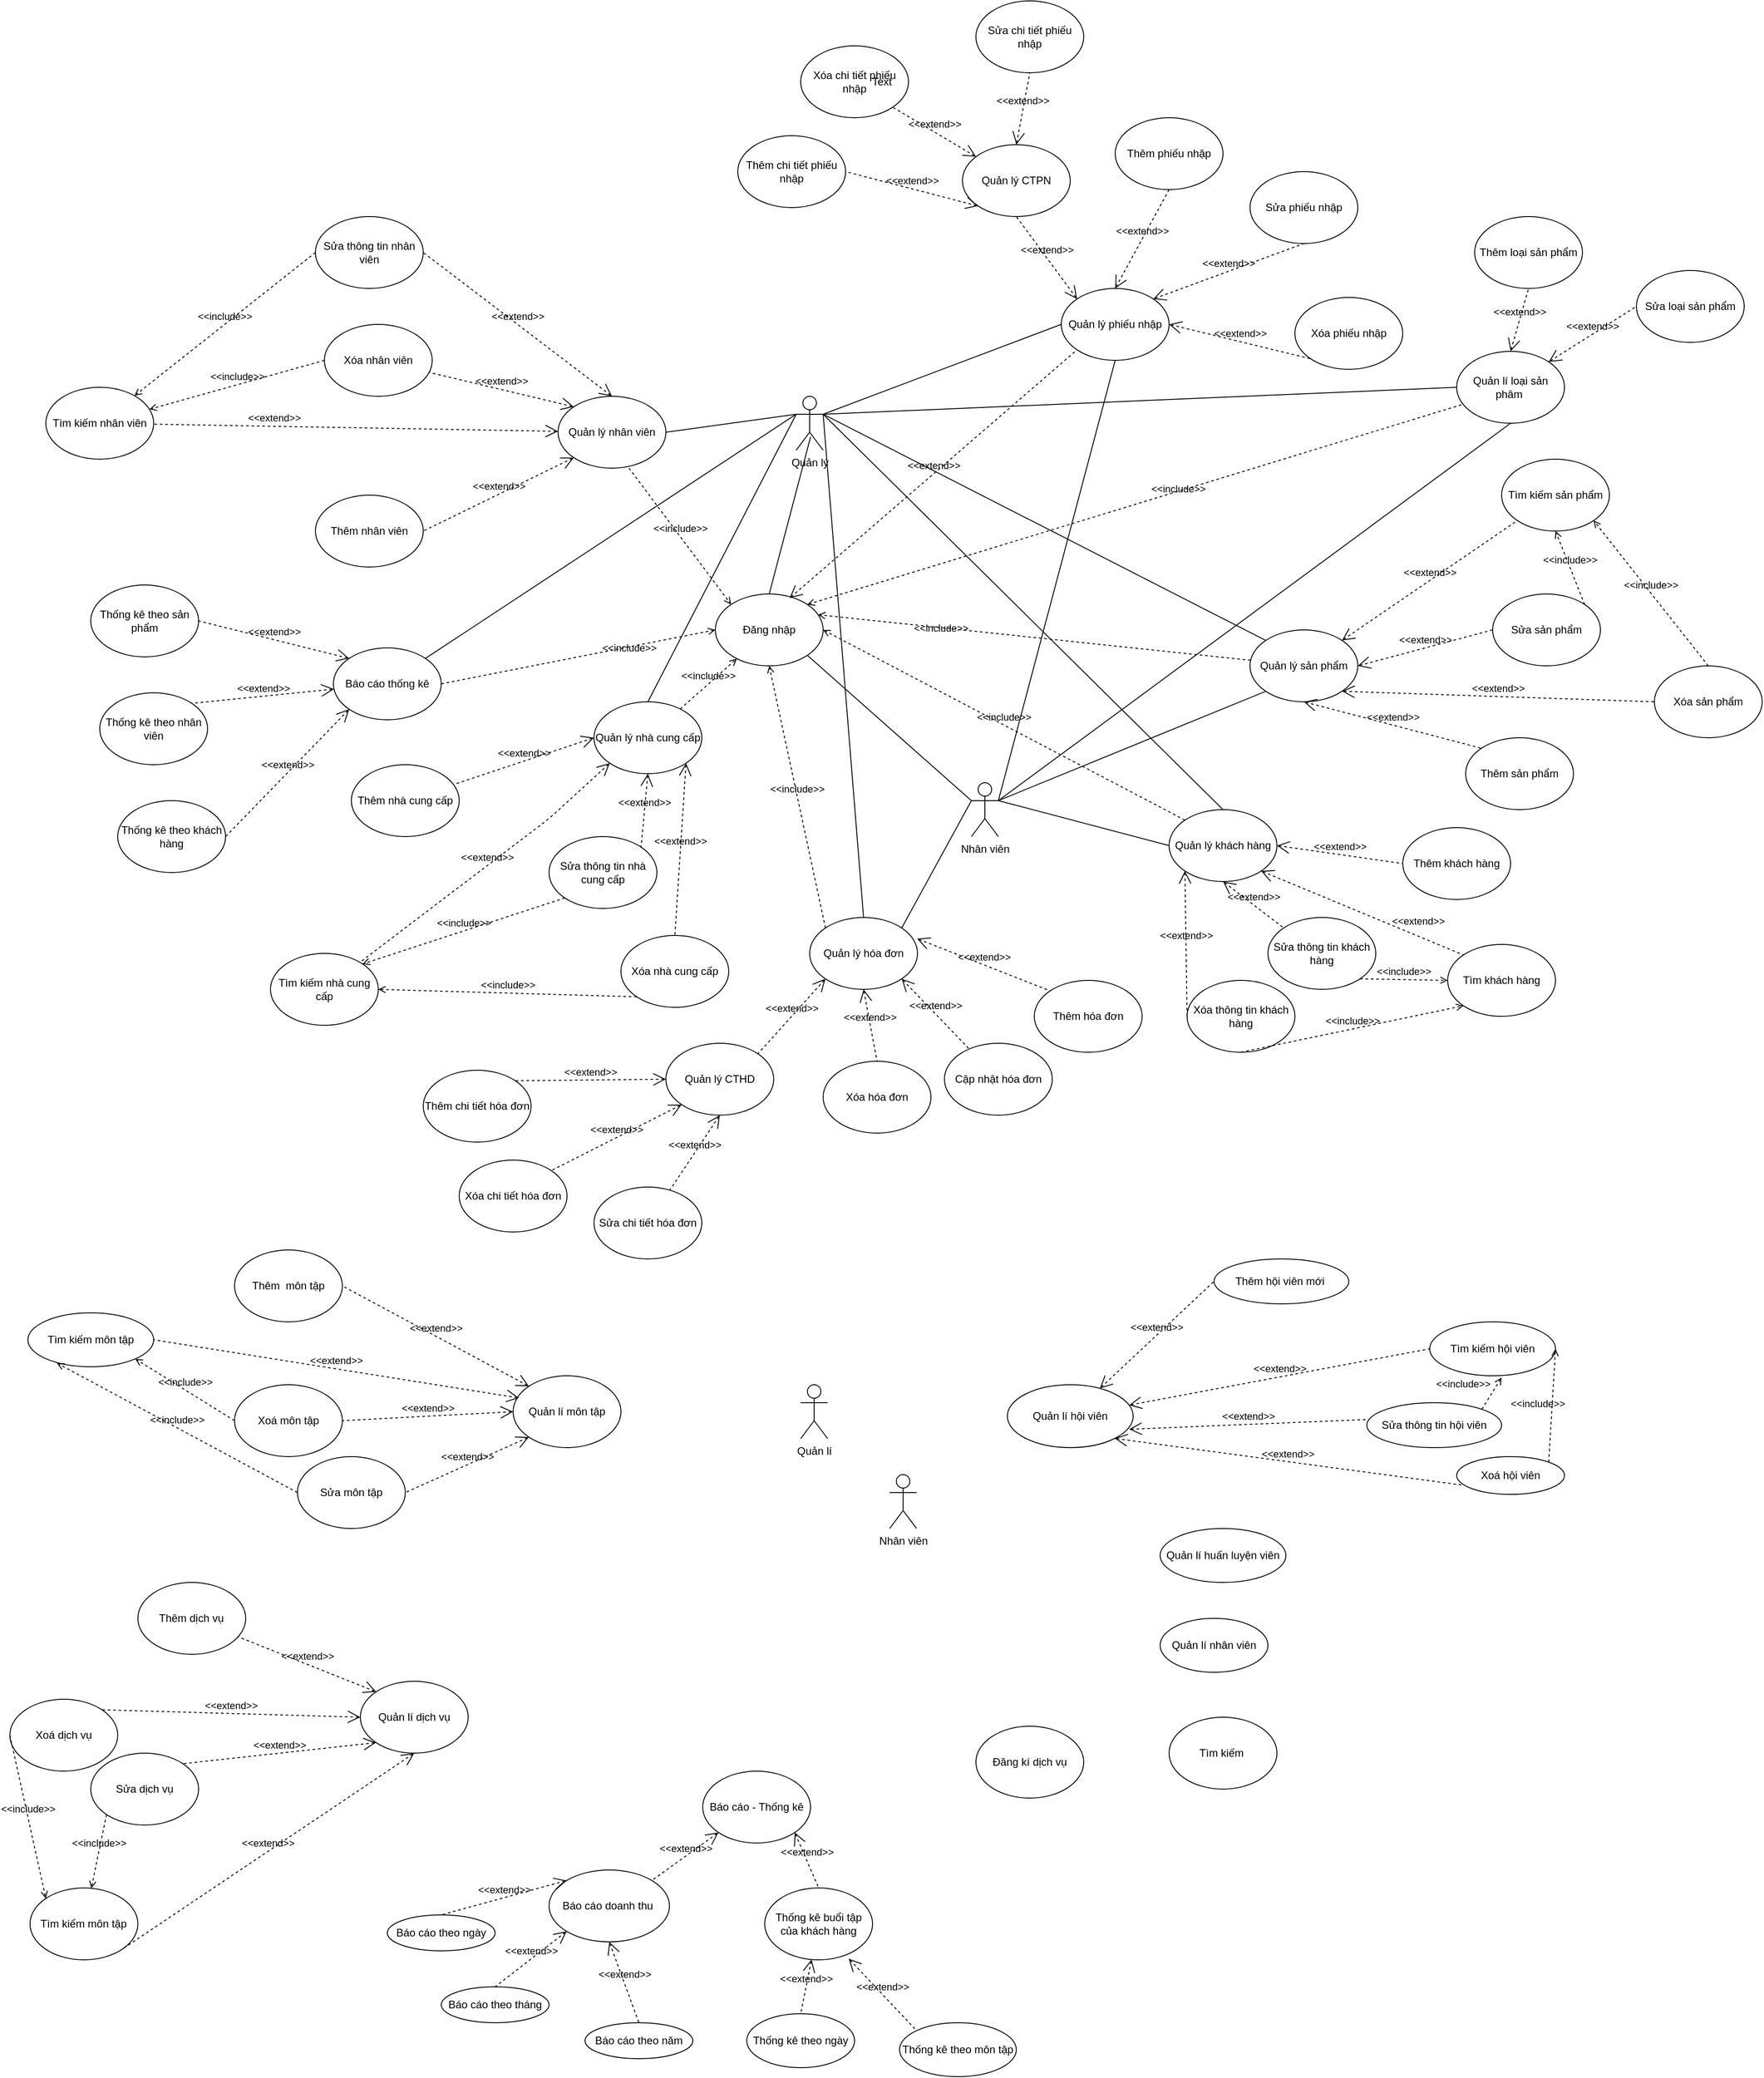 <mxfile version="13.4.0" type="google"><diagram id="giuBbTBuUMcYfEzxPjKz" name="Page-1"><mxGraphModel dx="1115" dy="443" grid="1" gridSize="10" guides="1" tooltips="1" connect="1" arrows="1" fold="1" page="1" pageScale="1" pageWidth="850" pageHeight="1100" math="0" shadow="0"><root><mxCell id="0"/><mxCell id="1" parent="0"/><mxCell id="Hrx-vLPksTva0EMkWAQT-117" value="" style="endArrow=none;html=1;entryX=0.5;entryY=1;entryDx=0;entryDy=0;exitX=1;exitY=0.333;exitDx=0;exitDy=0;exitPerimeter=0;" parent="1" source="Hrx-vLPksTva0EMkWAQT-2" target="Hrx-vLPksTva0EMkWAQT-7" edge="1"><mxGeometry width="50" height="50" relative="1" as="geometry"><mxPoint x="1270" y="850" as="sourcePoint"/><mxPoint x="1820" y="450" as="targetPoint"/></mxGeometry></mxCell><mxCell id="Hrx-vLPksTva0EMkWAQT-1" value="Quản lý" style="shape=umlActor;verticalLabelPosition=bottom;labelBackgroundColor=#ffffff;verticalAlign=top;html=1;" parent="1" vertex="1"><mxGeometry x="1075" y="450" width="30" height="60" as="geometry"/></mxCell><mxCell id="Hrx-vLPksTva0EMkWAQT-2" value="Nhân viên" style="shape=umlActor;verticalLabelPosition=bottom;labelBackgroundColor=#ffffff;verticalAlign=top;html=1;" parent="1" vertex="1"><mxGeometry x="1270" y="880" width="30" height="60" as="geometry"/></mxCell><mxCell id="Hrx-vLPksTva0EMkWAQT-3" value="Quản lý sản phẩm" style="ellipse;whiteSpace=wrap;html=1;" parent="1" vertex="1"><mxGeometry x="1580" y="710" width="120" height="80" as="geometry"/></mxCell><mxCell id="Hrx-vLPksTva0EMkWAQT-4" value="Quản lý khách hàng" style="ellipse;whiteSpace=wrap;html=1;" parent="1" vertex="1"><mxGeometry x="1490" y="910" width="120" height="80" as="geometry"/></mxCell><mxCell id="Hrx-vLPksTva0EMkWAQT-5" value="Quản lý nhà cung cấp" style="ellipse;whiteSpace=wrap;html=1;" parent="1" vertex="1"><mxGeometry x="850" y="790" width="120" height="80" as="geometry"/></mxCell><mxCell id="Hrx-vLPksTva0EMkWAQT-6" value="Báo cáo thống kê" style="ellipse;whiteSpace=wrap;html=1;" parent="1" vertex="1"><mxGeometry x="560" y="730" width="120" height="80" as="geometry"/></mxCell><mxCell id="Hrx-vLPksTva0EMkWAQT-7" value="Quản lí loại sản phâm&amp;nbsp;" style="ellipse;whiteSpace=wrap;html=1;" parent="1" vertex="1"><mxGeometry x="1810" y="400" width="120" height="80" as="geometry"/></mxCell><mxCell id="Hrx-vLPksTva0EMkWAQT-8" value="Sửa sản phẩm" style="ellipse;whiteSpace=wrap;html=1;" parent="1" vertex="1"><mxGeometry x="1850" y="670" width="120" height="80" as="geometry"/></mxCell><mxCell id="Hrx-vLPksTva0EMkWAQT-9" value="Xóa sản phẩm" style="ellipse;whiteSpace=wrap;html=1;" parent="1" vertex="1"><mxGeometry x="2030" y="750" width="120" height="80" as="geometry"/></mxCell><mxCell id="Hrx-vLPksTva0EMkWAQT-10" value="Thêm khách hàng" style="ellipse;whiteSpace=wrap;html=1;" parent="1" vertex="1"><mxGeometry x="1750" y="930" width="120" height="80" as="geometry"/></mxCell><mxCell id="Hrx-vLPksTva0EMkWAQT-11" value="Sửa thông tin khách hàng" style="ellipse;whiteSpace=wrap;html=1;" parent="1" vertex="1"><mxGeometry x="1600" y="1030" width="120" height="80" as="geometry"/></mxCell><mxCell id="Hrx-vLPksTva0EMkWAQT-12" value="Xóa thông tin khách hàng" style="ellipse;whiteSpace=wrap;html=1;" parent="1" vertex="1"><mxGeometry x="1510" y="1100" width="120" height="80" as="geometry"/></mxCell><mxCell id="Hrx-vLPksTva0EMkWAQT-13" value="Tìm khách hàng" style="ellipse;whiteSpace=wrap;html=1;" parent="1" vertex="1"><mxGeometry x="1800" y="1060" width="120" height="80" as="geometry"/></mxCell><mxCell id="Hrx-vLPksTva0EMkWAQT-14" value="Thêm nhà cung cấp" style="ellipse;whiteSpace=wrap;html=1;" parent="1" vertex="1"><mxGeometry x="580" y="860" width="120" height="80" as="geometry"/></mxCell><mxCell id="Hrx-vLPksTva0EMkWAQT-15" value="Sửa thông tin nhà cung cấp" style="ellipse;whiteSpace=wrap;html=1;" parent="1" vertex="1"><mxGeometry x="800" y="940" width="120" height="80" as="geometry"/></mxCell><mxCell id="Hrx-vLPksTva0EMkWAQT-16" value="Xóa nhà cung cấp" style="ellipse;whiteSpace=wrap;html=1;" parent="1" vertex="1"><mxGeometry x="880" y="1050" width="120" height="80" as="geometry"/></mxCell><mxCell id="Hrx-vLPksTva0EMkWAQT-17" value="Quản lý hóa đơn" style="ellipse;whiteSpace=wrap;html=1;" parent="1" vertex="1"><mxGeometry x="1090" y="1030" width="120" height="80" as="geometry"/></mxCell><mxCell id="Hrx-vLPksTva0EMkWAQT-18" value="Thêm hóa đơn" style="ellipse;whiteSpace=wrap;html=1;" parent="1" vertex="1"><mxGeometry x="1340" y="1100" width="120" height="80" as="geometry"/></mxCell><mxCell id="Hrx-vLPksTva0EMkWAQT-19" value="Cập nhật hóa đơn" style="ellipse;whiteSpace=wrap;html=1;" parent="1" vertex="1"><mxGeometry x="1240" y="1170" width="120" height="80" as="geometry"/></mxCell><mxCell id="Hrx-vLPksTva0EMkWAQT-20" value="Tìm kiếm nhà cung cấp" style="ellipse;whiteSpace=wrap;html=1;" parent="1" vertex="1"><mxGeometry x="490" y="1070" width="120" height="80" as="geometry"/></mxCell><mxCell id="Hrx-vLPksTva0EMkWAQT-21" value="Quản lý nhân viên" style="ellipse;whiteSpace=wrap;html=1;" parent="1" vertex="1"><mxGeometry x="810" y="450" width="120" height="80" as="geometry"/></mxCell><mxCell id="Hrx-vLPksTva0EMkWAQT-22" value="Thêm nhân viên" style="ellipse;whiteSpace=wrap;html=1;" parent="1" vertex="1"><mxGeometry x="540" y="560" width="120" height="80" as="geometry"/></mxCell><mxCell id="Hrx-vLPksTva0EMkWAQT-23" value="Sửa thông tin nhân viên" style="ellipse;whiteSpace=wrap;html=1;" parent="1" vertex="1"><mxGeometry x="540" y="250" width="120" height="80" as="geometry"/></mxCell><mxCell id="Hrx-vLPksTva0EMkWAQT-24" value="Xóa nhân viên" style="ellipse;whiteSpace=wrap;html=1;" parent="1" vertex="1"><mxGeometry x="550" y="370" width="120" height="80" as="geometry"/></mxCell><mxCell id="Hrx-vLPksTva0EMkWAQT-25" value="Tìm kiếm nhân viên" style="ellipse;whiteSpace=wrap;html=1;" parent="1" vertex="1"><mxGeometry x="240" y="440" width="120" height="80" as="geometry"/></mxCell><mxCell id="Hrx-vLPksTva0EMkWAQT-26" value="&amp;lt;&amp;lt;include&amp;gt;&amp;gt;" style="edgeStyle=none;html=1;endArrow=open;verticalAlign=bottom;dashed=1;labelBackgroundColor=none;entryX=0;entryY=0.5;entryDx=0;entryDy=0;exitX=1;exitY=1;exitDx=0;exitDy=0;" parent="1" source="Hrx-vLPksTva0EMkWAQT-11" target="Hrx-vLPksTva0EMkWAQT-13" edge="1"><mxGeometry width="160" relative="1" as="geometry"><mxPoint x="1600" y="665" as="sourcePoint"/><mxPoint x="1690" y="665" as="targetPoint"/></mxGeometry></mxCell><mxCell id="Hrx-vLPksTva0EMkWAQT-27" value="&amp;lt;&amp;lt;include&amp;gt;&amp;gt;" style="edgeStyle=none;html=1;endArrow=open;verticalAlign=bottom;dashed=1;labelBackgroundColor=none;exitX=0.5;exitY=1;exitDx=0;exitDy=0;entryX=0;entryY=1;entryDx=0;entryDy=0;" parent="1" source="Hrx-vLPksTva0EMkWAQT-12" target="Hrx-vLPksTva0EMkWAQT-13" edge="1"><mxGeometry width="160" relative="1" as="geometry"><mxPoint x="1600" y="740" as="sourcePoint"/><mxPoint x="1760" y="740" as="targetPoint"/></mxGeometry></mxCell><mxCell id="Hrx-vLPksTva0EMkWAQT-28" value="&amp;lt;&amp;lt;extend&amp;gt;&amp;gt;" style="edgeStyle=none;html=1;startArrow=open;endArrow=none;startSize=12;verticalAlign=bottom;dashed=1;labelBackgroundColor=none;entryX=0;entryY=0;entryDx=0;entryDy=0;exitX=1;exitY=1;exitDx=0;exitDy=0;" parent="1" source="Hrx-vLPksTva0EMkWAQT-4" target="Hrx-vLPksTva0EMkWAQT-13" edge="1"><mxGeometry x="0.525" y="7" width="160" relative="1" as="geometry"><mxPoint x="1560" y="570" as="sourcePoint"/><mxPoint x="1867.89" y="440.0" as="targetPoint"/><Array as="points"/><mxPoint as="offset"/></mxGeometry></mxCell><mxCell id="Hrx-vLPksTva0EMkWAQT-29" value="Đăng nhập" style="ellipse;whiteSpace=wrap;html=1;" parent="1" vertex="1"><mxGeometry x="985" y="670" width="120" height="80" as="geometry"/></mxCell><mxCell id="Hrx-vLPksTva0EMkWAQT-30" value="&amp;lt;&amp;lt;include&amp;gt;&amp;gt;" style="edgeStyle=none;html=1;endArrow=open;verticalAlign=bottom;dashed=1;labelBackgroundColor=none;exitX=0;exitY=0.5;exitDx=0;exitDy=0;" parent="1" source="Hrx-vLPksTva0EMkWAQT-23" target="Hrx-vLPksTva0EMkWAQT-25" edge="1"><mxGeometry width="160" relative="1" as="geometry"><mxPoint x="410" y="130" as="sourcePoint"/><mxPoint x="570" y="130" as="targetPoint"/></mxGeometry></mxCell><mxCell id="Hrx-vLPksTva0EMkWAQT-31" value="&amp;lt;&amp;lt;include&amp;gt;&amp;gt;" style="edgeStyle=none;html=1;endArrow=open;verticalAlign=bottom;dashed=1;labelBackgroundColor=none;exitX=0;exitY=0.5;exitDx=0;exitDy=0;" parent="1" source="Hrx-vLPksTva0EMkWAQT-24" target="Hrx-vLPksTva0EMkWAQT-25" edge="1"><mxGeometry width="160" relative="1" as="geometry"><mxPoint x="616" y="180" as="sourcePoint"/><mxPoint x="488.836" y="288.426" as="targetPoint"/></mxGeometry></mxCell><mxCell id="Hrx-vLPksTva0EMkWAQT-32" value="&amp;lt;&amp;lt;extend&amp;gt;&amp;gt;" style="edgeStyle=none;html=1;startArrow=open;endArrow=none;startSize=12;verticalAlign=bottom;dashed=1;labelBackgroundColor=none;" parent="1" source="Hrx-vLPksTva0EMkWAQT-21" target="Hrx-vLPksTva0EMkWAQT-25" edge="1"><mxGeometry x="0.405" width="160" relative="1" as="geometry"><mxPoint x="810" y="280" as="sourcePoint"/><mxPoint x="570" y="130" as="targetPoint"/><mxPoint as="offset"/></mxGeometry></mxCell><mxCell id="Hrx-vLPksTva0EMkWAQT-33" value="Thống kê theo khách hàng" style="ellipse;whiteSpace=wrap;html=1;" parent="1" vertex="1"><mxGeometry x="320" y="900" width="120" height="80" as="geometry"/></mxCell><mxCell id="Hrx-vLPksTva0EMkWAQT-34" value="Thống kê theo sản phẩm" style="ellipse;whiteSpace=wrap;html=1;" parent="1" vertex="1"><mxGeometry x="290" y="660" width="120" height="80" as="geometry"/></mxCell><mxCell id="Hrx-vLPksTva0EMkWAQT-35" value="Thống kê theo nhân viên" style="ellipse;whiteSpace=wrap;html=1;" parent="1" vertex="1"><mxGeometry x="300" y="780" width="120" height="80" as="geometry"/></mxCell><mxCell id="Hrx-vLPksTva0EMkWAQT-36" value="&amp;lt;&amp;lt;extend&amp;gt;&amp;gt;" style="edgeStyle=none;html=1;startArrow=open;endArrow=none;startSize=12;verticalAlign=bottom;dashed=1;labelBackgroundColor=none;exitX=0;exitY=1;exitDx=0;exitDy=0;" parent="1" source="Hrx-vLPksTva0EMkWAQT-5" target="Hrx-vLPksTva0EMkWAQT-20" edge="1"><mxGeometry width="160" relative="1" as="geometry"><mxPoint x="740" y="940" as="sourcePoint"/><mxPoint x="900" y="940" as="targetPoint"/><Array as="points"><mxPoint x="800" y="920"/></Array></mxGeometry></mxCell><mxCell id="Hrx-vLPksTva0EMkWAQT-37" value="&amp;lt;&amp;lt;include&amp;gt;&amp;gt;" style="edgeStyle=none;html=1;endArrow=open;verticalAlign=bottom;dashed=1;labelBackgroundColor=none;entryX=1;entryY=0;entryDx=0;entryDy=0;exitX=0;exitY=1;exitDx=0;exitDy=0;" parent="1" source="Hrx-vLPksTva0EMkWAQT-15" target="Hrx-vLPksTva0EMkWAQT-20" edge="1"><mxGeometry width="160" relative="1" as="geometry"><mxPoint x="720" y="1000" as="sourcePoint"/><mxPoint x="900" y="940" as="targetPoint"/></mxGeometry></mxCell><mxCell id="Hrx-vLPksTva0EMkWAQT-38" value="&amp;lt;&amp;lt;include&amp;gt;&amp;gt;" style="edgeStyle=none;html=1;endArrow=open;verticalAlign=bottom;dashed=1;labelBackgroundColor=none;exitX=0;exitY=1;exitDx=0;exitDy=0;entryX=1;entryY=0.5;entryDx=0;entryDy=0;" parent="1" source="Hrx-vLPksTva0EMkWAQT-16" target="Hrx-vLPksTva0EMkWAQT-20" edge="1"><mxGeometry width="160" relative="1" as="geometry"><mxPoint x="740" y="940" as="sourcePoint"/><mxPoint x="900" y="940" as="targetPoint"/></mxGeometry></mxCell><mxCell id="Hrx-vLPksTva0EMkWAQT-39" value="&amp;lt;&amp;lt;include&amp;gt;&amp;gt;" style="edgeStyle=none;html=1;endArrow=open;verticalAlign=bottom;dashed=1;labelBackgroundColor=none;entryX=0.5;entryY=1;entryDx=0;entryDy=0;exitX=0;exitY=0;exitDx=0;exitDy=0;" parent="1" source="Hrx-vLPksTva0EMkWAQT-17" target="Hrx-vLPksTva0EMkWAQT-29" edge="1"><mxGeometry width="160" relative="1" as="geometry"><mxPoint x="1220" y="810" as="sourcePoint"/><mxPoint x="1200" y="690" as="targetPoint"/></mxGeometry></mxCell><mxCell id="Hrx-vLPksTva0EMkWAQT-40" value="&amp;lt;&amp;lt;include&amp;gt;&amp;gt;" style="edgeStyle=none;html=1;endArrow=open;verticalAlign=bottom;dashed=1;labelBackgroundColor=none;" parent="1" source="Hrx-vLPksTva0EMkWAQT-5" target="Hrx-vLPksTva0EMkWAQT-29" edge="1"><mxGeometry width="160" relative="1" as="geometry"><mxPoint x="1070" y="810" as="sourcePoint"/><mxPoint x="990" y="560" as="targetPoint"/></mxGeometry></mxCell><mxCell id="Hrx-vLPksTva0EMkWAQT-41" value="&amp;lt;&amp;lt;include&amp;gt;&amp;gt;" style="edgeStyle=none;html=1;endArrow=open;verticalAlign=bottom;dashed=1;labelBackgroundColor=none;entryX=0;entryY=0.5;entryDx=0;entryDy=0;exitX=1;exitY=0.5;exitDx=0;exitDy=0;" parent="1" source="Hrx-vLPksTva0EMkWAQT-6" target="Hrx-vLPksTva0EMkWAQT-29" edge="1"><mxGeometry x="0.361" y="-10" width="160" relative="1" as="geometry"><mxPoint x="898.008" y="722.242" as="sourcePoint"/><mxPoint x="1040" y="470.0" as="targetPoint"/><mxPoint as="offset"/></mxGeometry></mxCell><mxCell id="Hrx-vLPksTva0EMkWAQT-42" value="&amp;lt;&amp;lt;include&amp;gt;&amp;gt;" style="edgeStyle=none;html=1;endArrow=open;verticalAlign=bottom;dashed=1;labelBackgroundColor=none;entryX=1;entryY=0.5;entryDx=0;entryDy=0;exitX=0;exitY=0;exitDx=0;exitDy=0;" parent="1" source="Hrx-vLPksTva0EMkWAQT-4" target="Hrx-vLPksTva0EMkWAQT-29" edge="1"><mxGeometry width="160" relative="1" as="geometry"><mxPoint x="1210" y="770" as="sourcePoint"/><mxPoint x="1130" y="520" as="targetPoint"/></mxGeometry></mxCell><mxCell id="Hrx-vLPksTva0EMkWAQT-43" value="&amp;lt;&amp;lt;include&amp;gt;&amp;gt;" style="edgeStyle=none;html=1;endArrow=open;verticalAlign=bottom;dashed=1;labelBackgroundColor=none;entryX=0.953;entryY=0.289;entryDx=0;entryDy=0;entryPerimeter=0;" parent="1" source="Hrx-vLPksTva0EMkWAQT-3" target="Hrx-vLPksTva0EMkWAQT-29" edge="1"><mxGeometry x="0.428" y="9" width="160" relative="1" as="geometry"><mxPoint x="1275.144" y="549.996" as="sourcePoint"/><mxPoint x="1159.996" y="401.564" as="targetPoint"/><mxPoint as="offset"/></mxGeometry></mxCell><mxCell id="Hrx-vLPksTva0EMkWAQT-44" value="&amp;lt;&amp;lt;include&amp;gt;&amp;gt;" style="edgeStyle=none;html=1;endArrow=open;verticalAlign=bottom;dashed=1;labelBackgroundColor=none;entryX=0;entryY=0;entryDx=0;entryDy=0;exitX=0.658;exitY=1;exitDx=0;exitDy=0;exitPerimeter=0;" parent="1" source="Hrx-vLPksTva0EMkWAQT-21" target="Hrx-vLPksTva0EMkWAQT-29" edge="1"><mxGeometry width="160" relative="1" as="geometry"><mxPoint x="950" y="430" as="sourcePoint"/><mxPoint x="1040.0" y="500" as="targetPoint"/></mxGeometry></mxCell><mxCell id="Hrx-vLPksTva0EMkWAQT-45" value="&amp;lt;&amp;lt;extend&amp;gt;&amp;gt;" style="edgeStyle=none;html=1;startArrow=open;endArrow=none;startSize=12;verticalAlign=bottom;dashed=1;labelBackgroundColor=none;exitX=0.5;exitY=0;exitDx=0;exitDy=0;entryX=1;entryY=0.5;entryDx=0;entryDy=0;" parent="1" source="Hrx-vLPksTva0EMkWAQT-21" target="Hrx-vLPksTva0EMkWAQT-23" edge="1"><mxGeometry width="160" relative="1" as="geometry"><mxPoint x="980" y="160" as="sourcePoint"/><mxPoint x="820" y="160" as="targetPoint"/></mxGeometry></mxCell><mxCell id="Hrx-vLPksTva0EMkWAQT-46" value="&amp;lt;&amp;lt;extend&amp;gt;&amp;gt;" style="edgeStyle=none;html=1;startArrow=open;endArrow=none;startSize=12;verticalAlign=bottom;dashed=1;labelBackgroundColor=none;exitX=0;exitY=0;exitDx=0;exitDy=0;" parent="1" source="Hrx-vLPksTva0EMkWAQT-21" target="Hrx-vLPksTva0EMkWAQT-24" edge="1"><mxGeometry width="160" relative="1" as="geometry"><mxPoint x="870" y="240" as="sourcePoint"/><mxPoint x="720" y="230" as="targetPoint"/></mxGeometry></mxCell><mxCell id="Hrx-vLPksTva0EMkWAQT-47" value="&amp;lt;&amp;lt;extend&amp;gt;&amp;gt;" style="edgeStyle=none;html=1;startArrow=open;endArrow=none;startSize=12;verticalAlign=bottom;dashed=1;labelBackgroundColor=none;entryX=1;entryY=0.5;entryDx=0;entryDy=0;exitX=0;exitY=0;exitDx=0;exitDy=0;" parent="1" source="Hrx-vLPksTva0EMkWAQT-6" target="Hrx-vLPksTva0EMkWAQT-34" edge="1"><mxGeometry width="160" relative="1" as="geometry"><mxPoint x="787.574" y="450.004" as="sourcePoint"/><mxPoint x="640" y="571.72" as="targetPoint"/></mxGeometry></mxCell><mxCell id="Hrx-vLPksTva0EMkWAQT-48" value="&amp;lt;&amp;lt;extend&amp;gt;&amp;gt;" style="edgeStyle=none;html=1;startArrow=open;endArrow=none;startSize=12;verticalAlign=bottom;dashed=1;labelBackgroundColor=none;entryX=1;entryY=0;entryDx=0;entryDy=0;" parent="1" source="Hrx-vLPksTva0EMkWAQT-6" target="Hrx-vLPksTva0EMkWAQT-35" edge="1"><mxGeometry width="160" relative="1" as="geometry"><mxPoint x="857.574" y="549.996" as="sourcePoint"/><mxPoint x="440" y="488.28" as="targetPoint"/></mxGeometry></mxCell><mxCell id="Hrx-vLPksTva0EMkWAQT-49" value="&amp;lt;&amp;lt;extend&amp;gt;&amp;gt;" style="edgeStyle=none;html=1;startArrow=open;endArrow=none;startSize=12;verticalAlign=bottom;dashed=1;labelBackgroundColor=none;exitX=0;exitY=0.5;exitDx=0;exitDy=0;" parent="1" source="Hrx-vLPksTva0EMkWAQT-5" target="Hrx-vLPksTva0EMkWAQT-14" edge="1"><mxGeometry width="160" relative="1" as="geometry"><mxPoint x="871.68" y="760.0" as="sourcePoint"/><mxPoint x="470" y="860" as="targetPoint"/></mxGeometry></mxCell><mxCell id="Hrx-vLPksTva0EMkWAQT-50" value="&amp;lt;&amp;lt;extend&amp;gt;&amp;gt;" style="edgeStyle=none;html=1;startArrow=open;endArrow=none;startSize=12;verticalAlign=bottom;dashed=1;labelBackgroundColor=none;entryX=1;entryY=0;entryDx=0;entryDy=0;exitX=0.5;exitY=1;exitDx=0;exitDy=0;" parent="1" source="Hrx-vLPksTva0EMkWAQT-5" target="Hrx-vLPksTva0EMkWAQT-15" edge="1"><mxGeometry width="160" relative="1" as="geometry"><mxPoint x="850.0" y="846.57" as="sourcePoint"/><mxPoint x="668.671" y="759.998" as="targetPoint"/></mxGeometry></mxCell><mxCell id="Hrx-vLPksTva0EMkWAQT-51" value="&amp;lt;&amp;lt;extend&amp;gt;&amp;gt;" style="edgeStyle=none;html=1;startArrow=open;endArrow=none;startSize=12;verticalAlign=bottom;dashed=1;labelBackgroundColor=none;entryX=0.5;entryY=0;entryDx=0;entryDy=0;exitX=1;exitY=1;exitDx=0;exitDy=0;" parent="1" source="Hrx-vLPksTva0EMkWAQT-5" target="Hrx-vLPksTva0EMkWAQT-16" edge="1"><mxGeometry width="160" relative="1" as="geometry"><mxPoint x="860" y="868.33" as="sourcePoint"/><mxPoint x="730" y="868.33" as="targetPoint"/></mxGeometry></mxCell><mxCell id="Hrx-vLPksTva0EMkWAQT-52" value="&amp;lt;&amp;lt;extend&amp;gt;&amp;gt;" style="edgeStyle=none;html=1;startArrow=open;endArrow=none;startSize=12;verticalAlign=bottom;dashed=1;labelBackgroundColor=none;exitX=0.997;exitY=0.295;exitDx=0;exitDy=0;entryX=0;entryY=0;entryDx=0;entryDy=0;exitPerimeter=0;" parent="1" source="Hrx-vLPksTva0EMkWAQT-17" target="Hrx-vLPksTva0EMkWAQT-18" edge="1"><mxGeometry width="160" relative="1" as="geometry"><mxPoint x="1250" y="860" as="sourcePoint"/><mxPoint x="1100" y="860" as="targetPoint"/></mxGeometry></mxCell><mxCell id="Hrx-vLPksTva0EMkWAQT-53" value="&amp;lt;&amp;lt;extend&amp;gt;&amp;gt;" style="edgeStyle=none;html=1;startArrow=open;endArrow=none;startSize=12;verticalAlign=bottom;dashed=1;labelBackgroundColor=none;exitX=1;exitY=1;exitDx=0;exitDy=0;" parent="1" source="Hrx-vLPksTva0EMkWAQT-17" target="Hrx-vLPksTva0EMkWAQT-19" edge="1"><mxGeometry width="160" relative="1" as="geometry"><mxPoint x="1250" y="860" as="sourcePoint"/><mxPoint x="1100" y="860" as="targetPoint"/></mxGeometry></mxCell><mxCell id="Hrx-vLPksTva0EMkWAQT-54" value="&amp;lt;&amp;lt;extend&amp;gt;&amp;gt;" style="edgeStyle=none;html=1;startArrow=open;endArrow=none;startSize=12;verticalAlign=bottom;dashed=1;labelBackgroundColor=none;entryX=0;entryY=0;entryDx=0;entryDy=0;exitX=0.5;exitY=1;exitDx=0;exitDy=0;" parent="1" source="Hrx-vLPksTva0EMkWAQT-4" target="Hrx-vLPksTva0EMkWAQT-11" edge="1"><mxGeometry width="160" relative="1" as="geometry"><mxPoint x="1540" y="980" as="sourcePoint"/><mxPoint x="1140" y="590" as="targetPoint"/></mxGeometry></mxCell><mxCell id="Hrx-vLPksTva0EMkWAQT-55" value="&amp;lt;&amp;lt;extend&amp;gt;&amp;gt;" style="edgeStyle=none;html=1;startArrow=open;endArrow=none;startSize=12;verticalAlign=bottom;dashed=1;labelBackgroundColor=none;exitX=0;exitY=1;exitDx=0;exitDy=0;entryX=0;entryY=0.5;entryDx=0;entryDy=0;" parent="1" source="Hrx-vLPksTva0EMkWAQT-4" target="Hrx-vLPksTva0EMkWAQT-12" edge="1"><mxGeometry width="160" relative="1" as="geometry"><mxPoint x="1360" y="745" as="sourcePoint"/><mxPoint x="1475.64" y="756.64" as="targetPoint"/></mxGeometry></mxCell><mxCell id="Hrx-vLPksTva0EMkWAQT-57" value="&amp;lt;&amp;lt;extend&amp;gt;&amp;gt;" style="edgeStyle=none;html=1;startArrow=open;endArrow=none;startSize=12;verticalAlign=bottom;dashed=1;labelBackgroundColor=none;exitX=0;exitY=1;exitDx=0;exitDy=0;entryX=1;entryY=0.5;entryDx=0;entryDy=0;" parent="1" source="Hrx-vLPksTva0EMkWAQT-6" target="Hrx-vLPksTva0EMkWAQT-33" edge="1"><mxGeometry width="160" relative="1" as="geometry"><mxPoint x="850" y="560" as="sourcePoint"/><mxPoint x="580" y="580.64" as="targetPoint"/></mxGeometry></mxCell><mxCell id="Hrx-vLPksTva0EMkWAQT-58" value="&amp;lt;&amp;lt;extend&amp;gt;&amp;gt;" style="edgeStyle=none;html=1;startArrow=open;endArrow=none;startSize=12;verticalAlign=bottom;dashed=1;labelBackgroundColor=none;exitX=1;exitY=0.5;exitDx=0;exitDy=0;entryX=0;entryY=0.5;entryDx=0;entryDy=0;" parent="1" source="Hrx-vLPksTva0EMkWAQT-3" target="Hrx-vLPksTva0EMkWAQT-8" edge="1"><mxGeometry width="160" relative="1" as="geometry"><mxPoint x="1360.0" y="460.0" as="sourcePoint"/><mxPoint x="1717.72" y="399.36" as="targetPoint"/></mxGeometry></mxCell><mxCell id="Hrx-vLPksTva0EMkWAQT-59" value="&amp;lt;&amp;lt;extend&amp;gt;&amp;gt;" style="edgeStyle=none;html=1;startArrow=open;endArrow=none;startSize=12;verticalAlign=bottom;dashed=1;labelBackgroundColor=none;exitX=1;exitY=1;exitDx=0;exitDy=0;entryX=0;entryY=0.5;entryDx=0;entryDy=0;" parent="1" source="Hrx-vLPksTva0EMkWAQT-3" target="Hrx-vLPksTva0EMkWAQT-9" edge="1"><mxGeometry width="160" relative="1" as="geometry"><mxPoint x="1349.16" y="478.64" as="sourcePoint"/><mxPoint x="1710.84" y="500" as="targetPoint"/></mxGeometry></mxCell><mxCell id="Hrx-vLPksTva0EMkWAQT-60" value="&amp;lt;&amp;lt;extend&amp;gt;&amp;gt;" style="edgeStyle=none;html=1;startArrow=open;endArrow=none;startSize=12;verticalAlign=bottom;dashed=1;labelBackgroundColor=none;exitX=1;exitY=0.5;exitDx=0;exitDy=0;entryX=0;entryY=0.5;entryDx=0;entryDy=0;" parent="1" source="Hrx-vLPksTva0EMkWAQT-4" target="Hrx-vLPksTva0EMkWAQT-10" edge="1"><mxGeometry width="160" relative="1" as="geometry"><mxPoint x="1333.319" y="579.996" as="sourcePoint"/><mxPoint x="1460" y="647.32" as="targetPoint"/></mxGeometry></mxCell><mxCell id="Hrx-vLPksTva0EMkWAQT-61" value="&amp;lt;&amp;lt;extend&amp;gt;&amp;gt;" style="edgeStyle=none;html=1;startArrow=open;endArrow=none;startSize=12;verticalAlign=bottom;dashed=1;labelBackgroundColor=none;entryX=1;entryY=0.5;entryDx=0;entryDy=0;exitX=0;exitY=1;exitDx=0;exitDy=0;" parent="1" source="Hrx-vLPksTva0EMkWAQT-21" target="Hrx-vLPksTva0EMkWAQT-22" edge="1"><mxGeometry width="160" relative="1" as="geometry"><mxPoint x="866" y="320.0" as="sourcePoint"/><mxPoint x="730" y="348.0" as="targetPoint"/></mxGeometry></mxCell><mxCell id="Hrx-vLPksTva0EMkWAQT-62" value="Quản lý phiếu nhập" style="ellipse;whiteSpace=wrap;html=1;" parent="1" vertex="1"><mxGeometry x="1370" y="330" width="120" height="80" as="geometry"/></mxCell><mxCell id="Hrx-vLPksTva0EMkWAQT-63" value="Tìm kiếm sản phẩm" style="ellipse;whiteSpace=wrap;html=1;" parent="1" vertex="1"><mxGeometry x="1860" y="520" width="120" height="80" as="geometry"/></mxCell><mxCell id="Hrx-vLPksTva0EMkWAQT-64" value="&amp;lt;&amp;lt;extend&amp;gt;&amp;gt;" style="edgeStyle=none;html=1;startArrow=open;endArrow=none;startSize=12;verticalAlign=bottom;dashed=1;labelBackgroundColor=none;exitX=1;exitY=0;exitDx=0;exitDy=0;entryX=0;entryY=1;entryDx=0;entryDy=0;" parent="1" source="Hrx-vLPksTva0EMkWAQT-3" target="Hrx-vLPksTva0EMkWAQT-63" edge="1"><mxGeometry width="160" relative="1" as="geometry"><mxPoint x="1372.28" y="450.64" as="sourcePoint"/><mxPoint x="1730.0" y="390" as="targetPoint"/></mxGeometry></mxCell><mxCell id="Hrx-vLPksTva0EMkWAQT-65" value="&amp;lt;&amp;lt;include&amp;gt;&amp;gt;" style="edgeStyle=none;html=1;endArrow=open;verticalAlign=bottom;dashed=1;labelBackgroundColor=none;exitX=0.5;exitY=0;exitDx=0;exitDy=0;entryX=1;entryY=1;entryDx=0;entryDy=0;" parent="1" source="Hrx-vLPksTva0EMkWAQT-9" target="Hrx-vLPksTva0EMkWAQT-63" edge="1"><mxGeometry width="160" relative="1" as="geometry"><mxPoint x="610" y="940" as="sourcePoint"/><mxPoint x="448.824" y="863.25" as="targetPoint"/></mxGeometry></mxCell><mxCell id="Hrx-vLPksTva0EMkWAQT-66" value="&amp;lt;&amp;lt;include&amp;gt;&amp;gt;" style="edgeStyle=none;html=1;endArrow=open;verticalAlign=bottom;dashed=1;labelBackgroundColor=none;exitX=1;exitY=0;exitDx=0;exitDy=0;entryX=0.5;entryY=1;entryDx=0;entryDy=0;" parent="1" source="Hrx-vLPksTva0EMkWAQT-8" target="Hrx-vLPksTva0EMkWAQT-63" edge="1"><mxGeometry width="160" relative="1" as="geometry"><mxPoint x="1790.0" y="530" as="sourcePoint"/><mxPoint x="1892.426" y="358.284" as="targetPoint"/></mxGeometry></mxCell><mxCell id="Hrx-vLPksTva0EMkWAQT-67" value="Xóa hóa đơn" style="ellipse;whiteSpace=wrap;html=1;" parent="1" vertex="1"><mxGeometry x="1105" y="1190" width="120" height="80" as="geometry"/></mxCell><mxCell id="Hrx-vLPksTva0EMkWAQT-68" value="&amp;lt;&amp;lt;extend&amp;gt;&amp;gt;" style="edgeStyle=none;html=1;startArrow=open;endArrow=none;startSize=12;verticalAlign=bottom;dashed=1;labelBackgroundColor=none;exitX=0.5;exitY=1;exitDx=0;exitDy=0;entryX=0.5;entryY=0;entryDx=0;entryDy=0;" parent="1" source="Hrx-vLPksTva0EMkWAQT-17" target="Hrx-vLPksTva0EMkWAQT-67" edge="1"><mxGeometry width="160" relative="1" as="geometry"><mxPoint x="1337.426" y="868.284" as="sourcePoint"/><mxPoint x="1387.574" y="1021.716" as="targetPoint"/></mxGeometry></mxCell><mxCell id="Hrx-vLPksTva0EMkWAQT-69" value="Xóa phiếu nhập" style="ellipse;whiteSpace=wrap;html=1;" parent="1" vertex="1"><mxGeometry x="1630" y="340" width="120" height="80" as="geometry"/></mxCell><mxCell id="Hrx-vLPksTva0EMkWAQT-70" value="Sửa phiếu nhập" style="ellipse;whiteSpace=wrap;html=1;" parent="1" vertex="1"><mxGeometry x="1580" y="200" width="120" height="80" as="geometry"/></mxCell><mxCell id="Hrx-vLPksTva0EMkWAQT-71" value="Thêm phiếu nhập" style="ellipse;whiteSpace=wrap;html=1;" parent="1" vertex="1"><mxGeometry x="1430" y="140" width="120" height="80" as="geometry"/></mxCell><mxCell id="Hrx-vLPksTva0EMkWAQT-72" value="&amp;lt;&amp;lt;extend&amp;gt;&amp;gt;" style="edgeStyle=none;html=1;startArrow=open;endArrow=none;startSize=12;verticalAlign=bottom;dashed=1;labelBackgroundColor=none;exitX=1;exitY=0.5;exitDx=0;exitDy=0;entryX=0;entryY=1;entryDx=0;entryDy=0;" parent="1" source="Hrx-vLPksTva0EMkWAQT-62" target="Hrx-vLPksTva0EMkWAQT-69" edge="1"><mxGeometry width="160" relative="1" as="geometry"><mxPoint x="1310" y="430" as="sourcePoint"/><mxPoint x="1580.0" y="260" as="targetPoint"/></mxGeometry></mxCell><mxCell id="Hrx-vLPksTva0EMkWAQT-73" value="&amp;lt;&amp;lt;extend&amp;gt;&amp;gt;" style="edgeStyle=none;html=1;startArrow=open;endArrow=none;startSize=12;verticalAlign=bottom;dashed=1;labelBackgroundColor=none;exitX=1;exitY=0;exitDx=0;exitDy=0;entryX=0.5;entryY=1;entryDx=0;entryDy=0;" parent="1" source="Hrx-vLPksTva0EMkWAQT-62" target="Hrx-vLPksTva0EMkWAQT-70" edge="1"><mxGeometry width="160" relative="1" as="geometry"><mxPoint x="1260" y="260" as="sourcePoint"/><mxPoint x="1487.574" y="138.284" as="targetPoint"/></mxGeometry></mxCell><mxCell id="Hrx-vLPksTva0EMkWAQT-74" value="&amp;lt;&amp;lt;extend&amp;gt;&amp;gt;" style="edgeStyle=none;html=1;startArrow=open;endArrow=none;startSize=12;verticalAlign=bottom;dashed=1;labelBackgroundColor=none;exitX=0.5;exitY=0;exitDx=0;exitDy=0;entryX=0.5;entryY=1;entryDx=0;entryDy=0;" parent="1" source="Hrx-vLPksTva0EMkWAQT-62" target="Hrx-vLPksTva0EMkWAQT-71" edge="1"><mxGeometry width="160" relative="1" as="geometry"><mxPoint x="1242.426" y="231.716" as="sourcePoint"/><mxPoint x="1360" y="150" as="targetPoint"/></mxGeometry></mxCell><mxCell id="Hrx-vLPksTva0EMkWAQT-75" value="&amp;lt;&amp;lt;extend&amp;gt;&amp;gt;" style="edgeStyle=none;html=1;startArrow=open;endArrow=none;startSize=12;verticalAlign=bottom;dashed=1;labelBackgroundColor=none;entryX=0;entryY=1;entryDx=0;entryDy=0;exitX=0.689;exitY=0.058;exitDx=0;exitDy=0;exitPerimeter=0;" parent="1" source="Hrx-vLPksTva0EMkWAQT-29" target="Hrx-vLPksTva0EMkWAQT-62" edge="1"><mxGeometry width="160" relative="1" as="geometry"><mxPoint x="1080" y="650" as="sourcePoint"/><mxPoint x="1370" y="160" as="targetPoint"/></mxGeometry></mxCell><mxCell id="Hrx-vLPksTva0EMkWAQT-76" value="" style="endArrow=none;html=1;exitX=1;exitY=0.333;exitDx=0;exitDy=0;exitPerimeter=0;entryX=0;entryY=0;entryDx=0;entryDy=0;" parent="1" source="Hrx-vLPksTva0EMkWAQT-1" target="Hrx-vLPksTva0EMkWAQT-3" edge="1"><mxGeometry width="50" height="50" relative="1" as="geometry"><mxPoint x="1190" y="730" as="sourcePoint"/><mxPoint x="1240" y="680" as="targetPoint"/></mxGeometry></mxCell><mxCell id="Hrx-vLPksTva0EMkWAQT-77" value="" style="endArrow=none;html=1;exitX=1;exitY=0.333;exitDx=0;exitDy=0;exitPerimeter=0;entryX=0.5;entryY=0;entryDx=0;entryDy=0;" parent="1" source="Hrx-vLPksTva0EMkWAQT-1" target="Hrx-vLPksTva0EMkWAQT-4" edge="1"><mxGeometry width="50" height="50" relative="1" as="geometry"><mxPoint x="1190" y="730" as="sourcePoint"/><mxPoint x="1240" y="680" as="targetPoint"/></mxGeometry></mxCell><mxCell id="Hrx-vLPksTva0EMkWAQT-78" value="" style="endArrow=none;html=1;exitX=1;exitY=0.333;exitDx=0;exitDy=0;exitPerimeter=0;entryX=0.5;entryY=0;entryDx=0;entryDy=0;" parent="1" source="Hrx-vLPksTva0EMkWAQT-1" target="Hrx-vLPksTva0EMkWAQT-17" edge="1"><mxGeometry width="50" height="50" relative="1" as="geometry"><mxPoint x="1190" y="730" as="sourcePoint"/><mxPoint x="1240" y="680" as="targetPoint"/></mxGeometry></mxCell><mxCell id="Hrx-vLPksTva0EMkWAQT-79" value="" style="endArrow=none;html=1;exitX=0.5;exitY=0;exitDx=0;exitDy=0;" parent="1" source="Hrx-vLPksTva0EMkWAQT-5" edge="1"><mxGeometry width="50" height="50" relative="1" as="geometry"><mxPoint x="1190" y="730" as="sourcePoint"/><mxPoint x="1075" y="470" as="targetPoint"/></mxGeometry></mxCell><mxCell id="Hrx-vLPksTva0EMkWAQT-80" value="" style="endArrow=none;html=1;exitX=1;exitY=0;exitDx=0;exitDy=0;entryX=0;entryY=0.333;entryDx=0;entryDy=0;entryPerimeter=0;" parent="1" source="Hrx-vLPksTva0EMkWAQT-6" target="Hrx-vLPksTva0EMkWAQT-1" edge="1"><mxGeometry width="50" height="50" relative="1" as="geometry"><mxPoint x="1190" y="730" as="sourcePoint"/><mxPoint x="1240" y="680" as="targetPoint"/></mxGeometry></mxCell><mxCell id="Hrx-vLPksTva0EMkWAQT-81" value="" style="endArrow=none;html=1;exitX=1;exitY=0.5;exitDx=0;exitDy=0;entryX=0;entryY=0.333;entryDx=0;entryDy=0;entryPerimeter=0;" parent="1" source="Hrx-vLPksTva0EMkWAQT-21" target="Hrx-vLPksTva0EMkWAQT-1" edge="1"><mxGeometry width="50" height="50" relative="1" as="geometry"><mxPoint x="1190" y="730" as="sourcePoint"/><mxPoint x="1240" y="680" as="targetPoint"/></mxGeometry></mxCell><mxCell id="Hrx-vLPksTva0EMkWAQT-82" value="" style="endArrow=none;html=1;exitX=1;exitY=0.333;exitDx=0;exitDy=0;exitPerimeter=0;entryX=0;entryY=0.5;entryDx=0;entryDy=0;" parent="1" source="Hrx-vLPksTva0EMkWAQT-1" target="Hrx-vLPksTva0EMkWAQT-62" edge="1"><mxGeometry width="50" height="50" relative="1" as="geometry"><mxPoint x="1190" y="730" as="sourcePoint"/><mxPoint x="1240" y="680" as="targetPoint"/></mxGeometry></mxCell><mxCell id="Hrx-vLPksTva0EMkWAQT-83" value="" style="endArrow=none;html=1;entryX=0.533;entryY=0.756;entryDx=0;entryDy=0;entryPerimeter=0;exitX=0.5;exitY=0;exitDx=0;exitDy=0;" parent="1" source="Hrx-vLPksTva0EMkWAQT-29" target="Hrx-vLPksTva0EMkWAQT-1" edge="1"><mxGeometry width="50" height="50" relative="1" as="geometry"><mxPoint x="1190" y="730" as="sourcePoint"/><mxPoint x="1240" y="680" as="targetPoint"/></mxGeometry></mxCell><mxCell id="Hrx-vLPksTva0EMkWAQT-84" value="" style="endArrow=none;html=1;exitX=1;exitY=1;exitDx=0;exitDy=0;entryX=0;entryY=0.333;entryDx=0;entryDy=0;entryPerimeter=0;" parent="1" source="Hrx-vLPksTva0EMkWAQT-29" target="Hrx-vLPksTva0EMkWAQT-2" edge="1"><mxGeometry width="50" height="50" relative="1" as="geometry"><mxPoint x="1190" y="860" as="sourcePoint"/><mxPoint x="1240" y="810" as="targetPoint"/></mxGeometry></mxCell><mxCell id="Hrx-vLPksTva0EMkWAQT-85" value="" style="endArrow=none;html=1;exitX=1;exitY=0.333;exitDx=0;exitDy=0;exitPerimeter=0;entryX=0;entryY=0.5;entryDx=0;entryDy=0;" parent="1" source="Hrx-vLPksTva0EMkWAQT-2" target="Hrx-vLPksTva0EMkWAQT-4" edge="1"><mxGeometry width="50" height="50" relative="1" as="geometry"><mxPoint x="1190" y="860" as="sourcePoint"/><mxPoint x="1240" y="810" as="targetPoint"/></mxGeometry></mxCell><mxCell id="Hrx-vLPksTva0EMkWAQT-86" value="" style="endArrow=none;html=1;exitX=1;exitY=0.333;exitDx=0;exitDy=0;exitPerimeter=0;entryX=0;entryY=1;entryDx=0;entryDy=0;" parent="1" source="Hrx-vLPksTva0EMkWAQT-2" target="Hrx-vLPksTva0EMkWAQT-3" edge="1"><mxGeometry width="50" height="50" relative="1" as="geometry"><mxPoint x="1190" y="860" as="sourcePoint"/><mxPoint x="1240" y="810" as="targetPoint"/></mxGeometry></mxCell><mxCell id="Hrx-vLPksTva0EMkWAQT-87" value="" style="endArrow=none;html=1;exitX=1;exitY=0;exitDx=0;exitDy=0;entryX=0;entryY=0.333;entryDx=0;entryDy=0;entryPerimeter=0;" parent="1" source="Hrx-vLPksTva0EMkWAQT-17" target="Hrx-vLPksTva0EMkWAQT-2" edge="1"><mxGeometry width="50" height="50" relative="1" as="geometry"><mxPoint x="1190" y="860" as="sourcePoint"/><mxPoint x="1240" y="810" as="targetPoint"/></mxGeometry></mxCell><mxCell id="Hrx-vLPksTva0EMkWAQT-88" value="Quản lý CTHD" style="ellipse;whiteSpace=wrap;html=1;" parent="1" vertex="1"><mxGeometry x="930" y="1170" width="120" height="80" as="geometry"/></mxCell><mxCell id="Hrx-vLPksTva0EMkWAQT-89" value="&amp;lt;&amp;lt;extend&amp;gt;&amp;gt;" style="edgeStyle=none;html=1;startArrow=open;endArrow=none;startSize=12;verticalAlign=bottom;dashed=1;labelBackgroundColor=none;exitX=0;exitY=1;exitDx=0;exitDy=0;entryX=1;entryY=0;entryDx=0;entryDy=0;" parent="1" source="Hrx-vLPksTva0EMkWAQT-17" target="Hrx-vLPksTva0EMkWAQT-88" edge="1"><mxGeometry width="160" relative="1" as="geometry"><mxPoint x="1202.426" y="1108.284" as="sourcePoint"/><mxPoint x="1250.811" y="1202.101" as="targetPoint"/></mxGeometry></mxCell><mxCell id="Hrx-vLPksTva0EMkWAQT-90" value="Quản lý CTPN" style="ellipse;whiteSpace=wrap;html=1;" parent="1" vertex="1"><mxGeometry x="1260" y="170" width="120" height="80" as="geometry"/></mxCell><mxCell id="Hrx-vLPksTva0EMkWAQT-91" value="&amp;lt;&amp;lt;extend&amp;gt;&amp;gt;" style="edgeStyle=none;html=1;startArrow=open;endArrow=none;startSize=12;verticalAlign=bottom;dashed=1;labelBackgroundColor=none;exitX=0;exitY=0;exitDx=0;exitDy=0;entryX=0.5;entryY=1;entryDx=0;entryDy=0;" parent="1" source="Hrx-vLPksTva0EMkWAQT-62" target="Hrx-vLPksTva0EMkWAQT-90" edge="1"><mxGeometry width="160" relative="1" as="geometry"><mxPoint x="1440" y="340" as="sourcePoint"/><mxPoint x="1500" y="230" as="targetPoint"/></mxGeometry></mxCell><mxCell id="Hrx-vLPksTva0EMkWAQT-92" value="" style="endArrow=none;html=1;exitX=1;exitY=0.333;exitDx=0;exitDy=0;exitPerimeter=0;entryX=0.5;entryY=1;entryDx=0;entryDy=0;" parent="1" source="Hrx-vLPksTva0EMkWAQT-2" target="Hrx-vLPksTva0EMkWAQT-62" edge="1"><mxGeometry width="50" height="50" relative="1" as="geometry"><mxPoint x="1230" y="690" as="sourcePoint"/><mxPoint x="1280" y="640" as="targetPoint"/></mxGeometry></mxCell><mxCell id="Hrx-vLPksTva0EMkWAQT-93" value="Xóa chi tiết phiếu nhập" style="ellipse;whiteSpace=wrap;html=1;" parent="1" vertex="1"><mxGeometry x="1080" y="60" width="120" height="80" as="geometry"/></mxCell><mxCell id="Hrx-vLPksTva0EMkWAQT-99" value="Text" style="text;html=1;align=center;verticalAlign=middle;resizable=0;points=[];autosize=1;" parent="Hrx-vLPksTva0EMkWAQT-93" vertex="1"><mxGeometry x="70" y="30" width="40" height="20" as="geometry"/></mxCell><mxCell id="Hrx-vLPksTva0EMkWAQT-94" value="Sửa chi tiết phiếu nhập" style="ellipse;whiteSpace=wrap;html=1;" parent="1" vertex="1"><mxGeometry x="1275" y="10" width="120" height="80" as="geometry"/></mxCell><mxCell id="Hrx-vLPksTva0EMkWAQT-95" value="Thêm chi tiết phiếu nhập" style="ellipse;whiteSpace=wrap;html=1;" parent="1" vertex="1"><mxGeometry x="1010" y="160" width="120" height="80" as="geometry"/></mxCell><mxCell id="Hrx-vLPksTva0EMkWAQT-96" value="&amp;lt;&amp;lt;extend&amp;gt;&amp;gt;" style="edgeStyle=none;html=1;startArrow=open;endArrow=none;startSize=12;verticalAlign=bottom;dashed=1;labelBackgroundColor=none;entryX=1;entryY=1;entryDx=0;entryDy=0;" parent="1" source="Hrx-vLPksTva0EMkWAQT-90" target="Hrx-vLPksTva0EMkWAQT-93" edge="1"><mxGeometry width="160" relative="1" as="geometry"><mxPoint x="970" y="120" as="sourcePoint"/><mxPoint x="1110" y="150" as="targetPoint"/></mxGeometry></mxCell><mxCell id="Hrx-vLPksTva0EMkWAQT-97" value="&amp;lt;&amp;lt;extend&amp;gt;&amp;gt;" style="edgeStyle=none;html=1;startArrow=open;endArrow=none;startSize=12;verticalAlign=bottom;dashed=1;labelBackgroundColor=none;exitX=0.5;exitY=0;exitDx=0;exitDy=0;entryX=0.5;entryY=1;entryDx=0;entryDy=0;" parent="1" source="Hrx-vLPksTva0EMkWAQT-90" target="Hrx-vLPksTva0EMkWAQT-94" edge="1"><mxGeometry width="160" relative="1" as="geometry"><mxPoint x="952.426" y="91.716" as="sourcePoint"/><mxPoint x="967.574" y="-111.716" as="targetPoint"/></mxGeometry></mxCell><mxCell id="Hrx-vLPksTva0EMkWAQT-98" value="&amp;lt;&amp;lt;extend&amp;gt;&amp;gt;" style="edgeStyle=none;html=1;startArrow=open;endArrow=none;startSize=12;verticalAlign=bottom;dashed=1;labelBackgroundColor=none;exitX=0;exitY=1;exitDx=0;exitDy=0;entryX=1;entryY=0.5;entryDx=0;entryDy=0;" parent="1" source="Hrx-vLPksTva0EMkWAQT-90" target="Hrx-vLPksTva0EMkWAQT-95" edge="1"><mxGeometry width="160" relative="1" as="geometry"><mxPoint x="910" y="80" as="sourcePoint"/><mxPoint x="840" y="-100" as="targetPoint"/></mxGeometry></mxCell><mxCell id="Hrx-vLPksTva0EMkWAQT-100" value="Thêm chi tiết hóa đơn" style="ellipse;whiteSpace=wrap;html=1;" parent="1" vertex="1"><mxGeometry x="660" y="1200" width="120" height="80" as="geometry"/></mxCell><mxCell id="Hrx-vLPksTva0EMkWAQT-101" value="Sửa chi tiết hóa đơn" style="ellipse;whiteSpace=wrap;html=1;" parent="1" vertex="1"><mxGeometry x="850" y="1330" width="120" height="80" as="geometry"/></mxCell><mxCell id="Hrx-vLPksTva0EMkWAQT-102" value="&amp;lt;&amp;lt;extend&amp;gt;&amp;gt;" style="edgeStyle=none;html=1;startArrow=open;endArrow=none;startSize=12;verticalAlign=bottom;dashed=1;labelBackgroundColor=none;exitX=0;exitY=0.5;exitDx=0;exitDy=0;entryX=1;entryY=0;entryDx=0;entryDy=0;" parent="1" source="Hrx-vLPksTva0EMkWAQT-88" target="Hrx-vLPksTva0EMkWAQT-100" edge="1"><mxGeometry width="160" relative="1" as="geometry"><mxPoint x="817.574" y="1230.004" as="sourcePoint"/><mxPoint x="810" y="991.72" as="targetPoint"/></mxGeometry></mxCell><mxCell id="Hrx-vLPksTva0EMkWAQT-103" value="&amp;lt;&amp;lt;extend&amp;gt;&amp;gt;" style="edgeStyle=none;html=1;startArrow=open;endArrow=none;startSize=12;verticalAlign=bottom;dashed=1;labelBackgroundColor=none;exitX=0.5;exitY=1;exitDx=0;exitDy=0;" parent="1" source="Hrx-vLPksTva0EMkWAQT-88" target="Hrx-vLPksTva0EMkWAQT-101" edge="1"><mxGeometry width="160" relative="1" as="geometry"><mxPoint x="902.426" y="1230.004" as="sourcePoint"/><mxPoint x="810" y="991.72" as="targetPoint"/></mxGeometry></mxCell><mxCell id="Hrx-vLPksTva0EMkWAQT-104" value="Xóa chi tiết hóa đơn" style="ellipse;whiteSpace=wrap;html=1;" parent="1" vertex="1"><mxGeometry x="700" y="1300" width="120" height="80" as="geometry"/></mxCell><mxCell id="Hrx-vLPksTva0EMkWAQT-105" value="&amp;lt;&amp;lt;extend&amp;gt;&amp;gt;" style="edgeStyle=none;html=1;startArrow=open;endArrow=none;startSize=12;verticalAlign=bottom;dashed=1;labelBackgroundColor=none;exitX=0;exitY=1;exitDx=0;exitDy=0;entryX=1;entryY=0;entryDx=0;entryDy=0;" parent="1" source="Hrx-vLPksTva0EMkWAQT-88" target="Hrx-vLPksTva0EMkWAQT-104" edge="1"><mxGeometry width="160" relative="1" as="geometry"><mxPoint x="860" y="1241.72" as="sourcePoint"/><mxPoint x="1097.574" y="1153.436" as="targetPoint"/></mxGeometry></mxCell><mxCell id="Hrx-vLPksTva0EMkWAQT-106" value="Thêm sản phẩm" style="ellipse;whiteSpace=wrap;html=1;" parent="1" vertex="1"><mxGeometry x="1820" y="830" width="120" height="80" as="geometry"/></mxCell><mxCell id="Hrx-vLPksTva0EMkWAQT-107" value="&amp;lt;&amp;lt;extend&amp;gt;&amp;gt;" style="edgeStyle=none;html=1;startArrow=open;endArrow=none;startSize=12;verticalAlign=bottom;dashed=1;labelBackgroundColor=none;exitX=0.5;exitY=1;exitDx=0;exitDy=0;entryX=0;entryY=0;entryDx=0;entryDy=0;" parent="1" source="Hrx-vLPksTva0EMkWAQT-3" target="Hrx-vLPksTva0EMkWAQT-106" edge="1"><mxGeometry width="160" relative="1" as="geometry"><mxPoint x="1980" y="590" as="sourcePoint"/><mxPoint x="1880" y="491.32" as="targetPoint"/></mxGeometry></mxCell><mxCell id="Hrx-vLPksTva0EMkWAQT-110" value="Sửa loại sản phẩm" style="ellipse;whiteSpace=wrap;html=1;" parent="1" vertex="1"><mxGeometry x="2010" y="310" width="120" height="80" as="geometry"/></mxCell><mxCell id="Hrx-vLPksTva0EMkWAQT-111" value="Thêm loại sản phẩm" style="ellipse;whiteSpace=wrap;html=1;" parent="1" vertex="1"><mxGeometry x="1830" y="250" width="120" height="80" as="geometry"/></mxCell><mxCell id="Hrx-vLPksTva0EMkWAQT-113" value="&amp;lt;&amp;lt;extend&amp;gt;&amp;gt;" style="edgeStyle=none;html=1;startArrow=open;endArrow=none;startSize=12;verticalAlign=bottom;dashed=1;labelBackgroundColor=none;exitX=1;exitY=0;exitDx=0;exitDy=0;entryX=0;entryY=0.5;entryDx=0;entryDy=0;" parent="1" source="Hrx-vLPksTva0EMkWAQT-7" target="Hrx-vLPksTva0EMkWAQT-110" edge="1"><mxGeometry width="160" relative="1" as="geometry"><mxPoint x="1912.426" y="391.716" as="sourcePoint"/><mxPoint x="1927.574" y="188.284" as="targetPoint"/></mxGeometry></mxCell><mxCell id="Hrx-vLPksTva0EMkWAQT-114" value="&amp;lt;&amp;lt;extend&amp;gt;&amp;gt;" style="edgeStyle=none;html=1;startArrow=open;endArrow=none;startSize=12;verticalAlign=bottom;dashed=1;labelBackgroundColor=none;exitX=0.5;exitY=0;exitDx=0;exitDy=0;entryX=0.5;entryY=1;entryDx=0;entryDy=0;" parent="1" source="Hrx-vLPksTva0EMkWAQT-7" target="Hrx-vLPksTva0EMkWAQT-111" edge="1"><mxGeometry width="160" relative="1" as="geometry"><mxPoint x="1870" y="380" as="sourcePoint"/><mxPoint x="1800" y="200" as="targetPoint"/></mxGeometry></mxCell><mxCell id="Hrx-vLPksTva0EMkWAQT-115" value="&amp;lt;&amp;lt;include&amp;gt;&amp;gt;" style="edgeStyle=none;html=1;endArrow=open;verticalAlign=bottom;dashed=1;labelBackgroundColor=none;entryX=1;entryY=0;entryDx=0;entryDy=0;exitX=0.043;exitY=0.744;exitDx=0;exitDy=0;exitPerimeter=0;" parent="1" source="Hrx-vLPksTva0EMkWAQT-7" target="Hrx-vLPksTva0EMkWAQT-29" edge="1"><mxGeometry x="-0.13" y="6" width="160" relative="1" as="geometry"><mxPoint x="1832.853" y="492.16" as="sourcePoint"/><mxPoint x="1180" y="650" as="targetPoint"/><mxPoint as="offset"/></mxGeometry></mxCell><mxCell id="Hrx-vLPksTva0EMkWAQT-116" value="" style="endArrow=none;html=1;exitX=1;exitY=0.333;exitDx=0;exitDy=0;exitPerimeter=0;entryX=0;entryY=0.5;entryDx=0;entryDy=0;" parent="1" source="Hrx-vLPksTva0EMkWAQT-1" target="Hrx-vLPksTva0EMkWAQT-7" edge="1"><mxGeometry width="50" height="50" relative="1" as="geometry"><mxPoint x="1330" y="530" as="sourcePoint"/><mxPoint x="1595" y="430" as="targetPoint"/></mxGeometry></mxCell><mxCell id="InTCOk8jDnf62u77jiSg-1" value="Nhân viên" style="shape=umlActor;verticalLabelPosition=bottom;verticalAlign=top;html=1;outlineConnect=0;" vertex="1" parent="1"><mxGeometry x="1179" y="1650" width="30" height="60" as="geometry"/></mxCell><mxCell id="InTCOk8jDnf62u77jiSg-2" value="Quản lí" style="shape=umlActor;verticalLabelPosition=bottom;verticalAlign=top;html=1;outlineConnect=0;" vertex="1" parent="1"><mxGeometry x="1080" y="1550" width="30" height="60" as="geometry"/></mxCell><mxCell id="InTCOk8jDnf62u77jiSg-3" value="Quản lí môn tập" style="ellipse;whiteSpace=wrap;html=1;" vertex="1" parent="1"><mxGeometry x="760" y="1540" width="120" height="80" as="geometry"/></mxCell><mxCell id="InTCOk8jDnf62u77jiSg-4" value="Quản lí dịch vụ" style="ellipse;whiteSpace=wrap;html=1;" vertex="1" parent="1"><mxGeometry x="590" y="1880" width="120" height="80" as="geometry"/></mxCell><mxCell id="InTCOk8jDnf62u77jiSg-5" value="Thêm&amp;nbsp; môn tập" style="ellipse;whiteSpace=wrap;html=1;" vertex="1" parent="1"><mxGeometry x="450" y="1400" width="120" height="80" as="geometry"/></mxCell><mxCell id="InTCOk8jDnf62u77jiSg-6" value="Sửa môn tập" style="ellipse;whiteSpace=wrap;html=1;" vertex="1" parent="1"><mxGeometry x="520" y="1630" width="120" height="80" as="geometry"/></mxCell><mxCell id="InTCOk8jDnf62u77jiSg-7" value="&amp;lt;&amp;lt;extend&amp;gt;&amp;gt;" style="edgeStyle=none;html=1;startArrow=open;endArrow=none;startSize=12;verticalAlign=bottom;dashed=1;labelBackgroundColor=none;exitX=0;exitY=0;exitDx=0;exitDy=0;entryX=1;entryY=0.5;entryDx=0;entryDy=0;" edge="1" parent="1" target="InTCOk8jDnf62u77jiSg-5" source="InTCOk8jDnf62u77jiSg-3"><mxGeometry width="160" relative="1" as="geometry"><mxPoint x="810" y="1500" as="sourcePoint"/><mxPoint x="690" y="1281.72" as="targetPoint"/></mxGeometry></mxCell><mxCell id="InTCOk8jDnf62u77jiSg-8" value="&amp;lt;&amp;lt;extend&amp;gt;&amp;gt;" style="edgeStyle=none;html=1;startArrow=open;endArrow=none;startSize=12;verticalAlign=bottom;dashed=1;labelBackgroundColor=none;exitX=0;exitY=1;exitDx=0;exitDy=0;entryX=1;entryY=0.5;entryDx=0;entryDy=0;" edge="1" parent="1" target="InTCOk8jDnf62u77jiSg-6" source="InTCOk8jDnf62u77jiSg-3"><mxGeometry width="160" relative="1" as="geometry"><mxPoint x="780" y="1660" as="sourcePoint"/><mxPoint x="640" y="1670" as="targetPoint"/></mxGeometry></mxCell><mxCell id="InTCOk8jDnf62u77jiSg-9" value="Xoá môn tập" style="ellipse;whiteSpace=wrap;html=1;" vertex="1" parent="1"><mxGeometry x="450" y="1550" width="120" height="80" as="geometry"/></mxCell><mxCell id="InTCOk8jDnf62u77jiSg-10" value="&amp;lt;&amp;lt;extend&amp;gt;&amp;gt;" style="edgeStyle=none;html=1;startArrow=open;endArrow=none;startSize=12;verticalAlign=bottom;dashed=1;labelBackgroundColor=none;exitX=0;exitY=0.5;exitDx=0;exitDy=0;entryX=1;entryY=0.5;entryDx=0;entryDy=0;" edge="1" parent="1" target="InTCOk8jDnf62u77jiSg-9" source="InTCOk8jDnf62u77jiSg-3"><mxGeometry width="160" relative="1" as="geometry"><mxPoint x="827.574" y="1528.284" as="sourcePoint"/><mxPoint x="977.574" y="1443.436" as="targetPoint"/></mxGeometry></mxCell><mxCell id="InTCOk8jDnf62u77jiSg-11" value="Thêm dịch vụ" style="ellipse;whiteSpace=wrap;html=1;" vertex="1" parent="1"><mxGeometry x="342.43" y="1770" width="120" height="80" as="geometry"/></mxCell><mxCell id="InTCOk8jDnf62u77jiSg-12" value="Sửa dịch vụ" style="ellipse;whiteSpace=wrap;html=1;" vertex="1" parent="1"><mxGeometry x="290" y="1960" width="120" height="80" as="geometry"/></mxCell><mxCell id="InTCOk8jDnf62u77jiSg-13" value="&amp;lt;&amp;lt;extend&amp;gt;&amp;gt;" style="edgeStyle=none;html=1;startArrow=open;endArrow=none;startSize=12;verticalAlign=bottom;dashed=1;labelBackgroundColor=none;exitX=0;exitY=0;exitDx=0;exitDy=0;" edge="1" parent="1" target="InTCOk8jDnf62u77jiSg-11" source="InTCOk8jDnf62u77jiSg-4"><mxGeometry width="160" relative="1" as="geometry"><mxPoint x="580.004" y="1831.716" as="sourcePoint"/><mxPoint x="465" y="1810" as="targetPoint"/></mxGeometry></mxCell><mxCell id="InTCOk8jDnf62u77jiSg-14" value="&amp;lt;&amp;lt;extend&amp;gt;&amp;gt;" style="edgeStyle=none;html=1;startArrow=open;endArrow=none;startSize=12;verticalAlign=bottom;dashed=1;labelBackgroundColor=none;exitX=0;exitY=1;exitDx=0;exitDy=0;entryX=1;entryY=0;entryDx=0;entryDy=0;" edge="1" parent="1" target="InTCOk8jDnf62u77jiSg-12" source="InTCOk8jDnf62u77jiSg-4"><mxGeometry width="160" relative="1" as="geometry"><mxPoint x="580.004" y="1888.284" as="sourcePoint"/><mxPoint x="450" y="2000" as="targetPoint"/></mxGeometry></mxCell><mxCell id="InTCOk8jDnf62u77jiSg-15" value="Xoá dịch vụ" style="ellipse;whiteSpace=wrap;html=1;" vertex="1" parent="1"><mxGeometry x="200" y="1900" width="120" height="80" as="geometry"/></mxCell><mxCell id="InTCOk8jDnf62u77jiSg-16" value="&amp;lt;&amp;lt;extend&amp;gt;&amp;gt;" style="edgeStyle=none;html=1;startArrow=open;endArrow=none;startSize=12;verticalAlign=bottom;dashed=1;labelBackgroundColor=none;exitX=0;exitY=0.5;exitDx=0;exitDy=0;entryX=1;entryY=0;entryDx=0;entryDy=0;" edge="1" parent="1" target="InTCOk8jDnf62u77jiSg-15" source="InTCOk8jDnf62u77jiSg-4"><mxGeometry width="160" relative="1" as="geometry"><mxPoint x="562.43" y="1860" as="sourcePoint"/><mxPoint x="780.004" y="1723.436" as="targetPoint"/></mxGeometry></mxCell><mxCell id="InTCOk8jDnf62u77jiSg-17" value="Báo cáo - Thống kê" style="ellipse;whiteSpace=wrap;html=1;" vertex="1" parent="1"><mxGeometry x="971" y="1980" width="120" height="80" as="geometry"/></mxCell><mxCell id="InTCOk8jDnf62u77jiSg-19" value="Báo cáo doanh thu&amp;nbsp;" style="ellipse;whiteSpace=wrap;html=1;" vertex="1" parent="1"><mxGeometry x="800" y="2090" width="134" height="80" as="geometry"/></mxCell><mxCell id="InTCOk8jDnf62u77jiSg-20" value="Thống kê theo môn tập" style="ellipse;whiteSpace=wrap;html=1;" vertex="1" parent="1"><mxGeometry x="1190" y="2260" width="130" height="60" as="geometry"/></mxCell><mxCell id="InTCOk8jDnf62u77jiSg-21" value="Thống kê buổi tập của khách hàng" style="ellipse;whiteSpace=wrap;html=1;" vertex="1" parent="1"><mxGeometry x="1040" y="2110" width="120" height="80" as="geometry"/></mxCell><mxCell id="InTCOk8jDnf62u77jiSg-22" value="&amp;lt;&amp;lt;extend&amp;gt;&amp;gt;" style="edgeStyle=none;html=1;startArrow=open;endArrow=none;startSize=12;verticalAlign=bottom;dashed=1;labelBackgroundColor=none;entryX=0;entryY=0;entryDx=0;entryDy=0;exitX=0.779;exitY=0.984;exitDx=0;exitDy=0;exitPerimeter=0;" edge="1" parent="1" source="InTCOk8jDnf62u77jiSg-21" target="InTCOk8jDnf62u77jiSg-20"><mxGeometry width="160" relative="1" as="geometry"><mxPoint x="1277.574" y="1670.004" as="sourcePoint"/><mxPoint x="1130" y="1791.72" as="targetPoint"/></mxGeometry></mxCell><mxCell id="InTCOk8jDnf62u77jiSg-23" value="&amp;lt;&amp;lt;extend&amp;gt;&amp;gt;" style="edgeStyle=none;html=1;startArrow=open;endArrow=none;startSize=12;verticalAlign=bottom;dashed=1;labelBackgroundColor=none;entryX=0.5;entryY=0;entryDx=0;entryDy=0;exitX=1;exitY=1;exitDx=0;exitDy=0;" edge="1" parent="1" source="InTCOk8jDnf62u77jiSg-17" target="InTCOk8jDnf62u77jiSg-21"><mxGeometry width="160" relative="1" as="geometry"><mxPoint x="1347.574" y="1769.996" as="sourcePoint"/><mxPoint x="930" y="1708.28" as="targetPoint"/></mxGeometry></mxCell><mxCell id="InTCOk8jDnf62u77jiSg-24" value="&amp;lt;&amp;lt;extend&amp;gt;&amp;gt;" style="edgeStyle=none;html=1;startArrow=open;endArrow=none;startSize=12;verticalAlign=bottom;dashed=1;labelBackgroundColor=none;exitX=0;exitY=1;exitDx=0;exitDy=0;entryX=1;entryY=0;entryDx=0;entryDy=0;" edge="1" parent="1" source="InTCOk8jDnf62u77jiSg-17" target="InTCOk8jDnf62u77jiSg-19"><mxGeometry width="160" relative="1" as="geometry"><mxPoint x="1340" y="1780" as="sourcePoint"/><mxPoint x="1070" y="1800.64" as="targetPoint"/></mxGeometry></mxCell><mxCell id="InTCOk8jDnf62u77jiSg-28" value="Báo cáo theo năm" style="ellipse;whiteSpace=wrap;html=1;" vertex="1" parent="1"><mxGeometry x="840" y="2260" width="120" height="40" as="geometry"/></mxCell><mxCell id="InTCOk8jDnf62u77jiSg-29" value="Báo cáo theo tháng" style="ellipse;whiteSpace=wrap;html=1;" vertex="1" parent="1"><mxGeometry x="680" y="2220" width="120" height="40" as="geometry"/></mxCell><mxCell id="InTCOk8jDnf62u77jiSg-30" value="&amp;lt;&amp;lt;extend&amp;gt;&amp;gt;" style="edgeStyle=none;html=1;startArrow=open;endArrow=none;startSize=12;verticalAlign=bottom;dashed=1;labelBackgroundColor=none;entryX=0.5;entryY=0;entryDx=0;entryDy=0;exitX=0.5;exitY=1;exitDx=0;exitDy=0;" edge="1" parent="1" target="InTCOk8jDnf62u77jiSg-28" source="InTCOk8jDnf62u77jiSg-19"><mxGeometry width="160" relative="1" as="geometry"><mxPoint x="703.426" y="2130.004" as="sourcePoint"/><mxPoint x="760" y="1873.44" as="targetPoint"/></mxGeometry></mxCell><mxCell id="InTCOk8jDnf62u77jiSg-31" value="&amp;lt;&amp;lt;extend&amp;gt;&amp;gt;" style="edgeStyle=none;html=1;startArrow=open;endArrow=none;startSize=12;verticalAlign=bottom;dashed=1;labelBackgroundColor=none;entryX=0.5;entryY=0;entryDx=0;entryDy=0;exitX=0;exitY=1;exitDx=0;exitDy=0;" edge="1" parent="1" target="InTCOk8jDnf62u77jiSg-29" source="InTCOk8jDnf62u77jiSg-19"><mxGeometry width="160" relative="1" as="geometry"><mxPoint x="661" y="2141.72" as="sourcePoint"/><mxPoint x="560" y="1790" as="targetPoint"/></mxGeometry></mxCell><mxCell id="InTCOk8jDnf62u77jiSg-32" value="Thống kê theo ngày" style="ellipse;whiteSpace=wrap;html=1;" vertex="1" parent="1"><mxGeometry x="1020" y="2250" width="120" height="60" as="geometry"/></mxCell><mxCell id="InTCOk8jDnf62u77jiSg-33" value="Báo cáo theo ngày" style="ellipse;whiteSpace=wrap;html=1;" vertex="1" parent="1"><mxGeometry x="620" y="2140" width="120" height="40" as="geometry"/></mxCell><mxCell id="InTCOk8jDnf62u77jiSg-34" value="&amp;lt;&amp;lt;extend&amp;gt;&amp;gt;" style="edgeStyle=none;html=1;startArrow=open;endArrow=none;startSize=12;verticalAlign=bottom;dashed=1;labelBackgroundColor=none;entryX=0.5;entryY=0;entryDx=0;entryDy=0;" edge="1" parent="1" target="InTCOk8jDnf62u77jiSg-32" source="InTCOk8jDnf62u77jiSg-21"><mxGeometry width="160" relative="1" as="geometry"><mxPoint x="953.426" y="2281.724" as="sourcePoint"/><mxPoint x="1010" y="2025.16" as="targetPoint"/></mxGeometry></mxCell><mxCell id="InTCOk8jDnf62u77jiSg-35" value="&amp;lt;&amp;lt;extend&amp;gt;&amp;gt;" style="edgeStyle=none;html=1;startArrow=open;endArrow=none;startSize=12;verticalAlign=bottom;dashed=1;labelBackgroundColor=none;entryX=0.5;entryY=0;entryDx=0;entryDy=0;exitX=0;exitY=0;exitDx=0;exitDy=0;" edge="1" parent="1" target="InTCOk8jDnf62u77jiSg-33" source="InTCOk8jDnf62u77jiSg-19"><mxGeometry width="160" relative="1" as="geometry"><mxPoint x="911" y="2293.44" as="sourcePoint"/><mxPoint x="810" y="1941.72" as="targetPoint"/></mxGeometry></mxCell><mxCell id="InTCOk8jDnf62u77jiSg-36" value="Quản lí nhân viên" style="ellipse;whiteSpace=wrap;html=1;" vertex="1" parent="1"><mxGeometry x="1480" y="1810" width="120" height="60" as="geometry"/></mxCell><mxCell id="InTCOk8jDnf62u77jiSg-37" value="Quản lí huấn luyện viên" style="ellipse;whiteSpace=wrap;html=1;" vertex="1" parent="1"><mxGeometry x="1480" y="1710" width="140" height="60" as="geometry"/></mxCell><mxCell id="InTCOk8jDnf62u77jiSg-38" value="Tìm kiếm môn tập" style="ellipse;whiteSpace=wrap;html=1;" vertex="1" parent="1"><mxGeometry x="220" y="1470" width="140" height="60" as="geometry"/></mxCell><mxCell id="InTCOk8jDnf62u77jiSg-39" value="&amp;lt;&amp;lt;include&amp;gt;&amp;gt;" style="edgeStyle=none;html=1;endArrow=open;verticalAlign=bottom;dashed=1;labelBackgroundColor=none;entryX=0.231;entryY=0.932;entryDx=0;entryDy=0;entryPerimeter=0;exitX=0;exitY=0.5;exitDx=0;exitDy=0;" edge="1" parent="1" target="InTCOk8jDnf62u77jiSg-38" source="InTCOk8jDnf62u77jiSg-6"><mxGeometry width="160" relative="1" as="geometry"><mxPoint x="370" y="1700" as="sourcePoint"/><mxPoint x="210" y="1560" as="targetPoint"/></mxGeometry></mxCell><mxCell id="InTCOk8jDnf62u77jiSg-40" value="&amp;lt;&amp;lt;include&amp;gt;&amp;gt;" style="edgeStyle=none;html=1;endArrow=open;verticalAlign=bottom;dashed=1;labelBackgroundColor=none;exitX=0;exitY=0.5;exitDx=0;exitDy=0;entryX=1;entryY=1;entryDx=0;entryDy=0;" edge="1" parent="1" target="InTCOk8jDnf62u77jiSg-38" source="InTCOk8jDnf62u77jiSg-9"><mxGeometry width="160" relative="1" as="geometry"><mxPoint x="467.574" y="1500.004" as="sourcePoint"/><mxPoint x="470" y="1321.72" as="targetPoint"/></mxGeometry></mxCell><mxCell id="InTCOk8jDnf62u77jiSg-41" value="&amp;lt;&amp;lt;extend&amp;gt;&amp;gt;" style="edgeStyle=none;html=1;startArrow=open;endArrow=none;startSize=12;verticalAlign=bottom;dashed=1;labelBackgroundColor=none;exitX=0.055;exitY=0.309;exitDx=0;exitDy=0;entryX=1;entryY=0.5;entryDx=0;entryDy=0;exitPerimeter=0;" edge="1" parent="1" source="InTCOk8jDnf62u77jiSg-3" target="InTCOk8jDnf62u77jiSg-38"><mxGeometry width="160" relative="1" as="geometry"><mxPoint x="424.984" y="1240.004" as="sourcePoint"/><mxPoint x="146.995" y="1461.661" as="targetPoint"/><Array as="points"/></mxGeometry></mxCell><mxCell id="InTCOk8jDnf62u77jiSg-42" value="Tìm kiếm môn tập" style="ellipse;whiteSpace=wrap;html=1;" vertex="1" parent="1"><mxGeometry x="222.43" y="2110" width="120" height="80" as="geometry"/></mxCell><mxCell id="InTCOk8jDnf62u77jiSg-43" value="&amp;lt;&amp;lt;include&amp;gt;&amp;gt;" style="edgeStyle=none;html=1;endArrow=open;verticalAlign=bottom;dashed=1;labelBackgroundColor=none;entryX=0;entryY=0;entryDx=0;entryDy=0;exitX=0;exitY=0.5;exitDx=0;exitDy=0;" edge="1" parent="1" target="InTCOk8jDnf62u77jiSg-42" source="InTCOk8jDnf62u77jiSg-15"><mxGeometry width="160" relative="1" as="geometry"><mxPoint x="372.594" y="1838.284" as="sourcePoint"/><mxPoint x="455.02" y="1770" as="targetPoint"/></mxGeometry></mxCell><mxCell id="InTCOk8jDnf62u77jiSg-44" value="&amp;lt;&amp;lt;extend&amp;gt;&amp;gt;" style="edgeStyle=none;html=1;startArrow=open;endArrow=none;startSize=12;verticalAlign=bottom;dashed=1;labelBackgroundColor=none;entryX=1;entryY=1;entryDx=0;entryDy=0;exitX=0.5;exitY=1;exitDx=0;exitDy=0;" edge="1" parent="1" target="InTCOk8jDnf62u77jiSg-42" source="InTCOk8jDnf62u77jiSg-4"><mxGeometry width="160" relative="1" as="geometry"><mxPoint x="210" y="1780" as="sourcePoint"/><mxPoint x="132.015" y="1909.941" as="targetPoint"/><Array as="points"/></mxGeometry></mxCell><mxCell id="InTCOk8jDnf62u77jiSg-46" value="&amp;lt;&amp;lt;include&amp;gt;&amp;gt;" style="edgeStyle=none;html=1;endArrow=open;verticalAlign=bottom;dashed=1;labelBackgroundColor=none;exitX=0;exitY=1;exitDx=0;exitDy=0;" edge="1" parent="1" source="InTCOk8jDnf62u77jiSg-12" target="InTCOk8jDnf62u77jiSg-42"><mxGeometry width="160" relative="1" as="geometry"><mxPoint x="382.594" y="1845.284" as="sourcePoint"/><mxPoint x="165.02" y="1937" as="targetPoint"/></mxGeometry></mxCell><mxCell id="InTCOk8jDnf62u77jiSg-62" value="Quản lí hội viên" style="ellipse;whiteSpace=wrap;html=1;" vertex="1" parent="1"><mxGeometry x="1310" y="1550" width="140" height="70" as="geometry"/></mxCell><mxCell id="InTCOk8jDnf62u77jiSg-63" value="Thêm hội viên mới&amp;nbsp;" style="ellipse;whiteSpace=wrap;html=1;" vertex="1" parent="1"><mxGeometry x="1540" y="1410" width="150" height="50" as="geometry"/></mxCell><mxCell id="InTCOk8jDnf62u77jiSg-64" value="Sửa thông tin hội viên" style="ellipse;whiteSpace=wrap;html=1;" vertex="1" parent="1"><mxGeometry x="1710" y="1570" width="150" height="50" as="geometry"/></mxCell><mxCell id="InTCOk8jDnf62u77jiSg-65" value="&amp;lt;&amp;lt;extend&amp;gt;&amp;gt;" style="edgeStyle=none;html=1;startArrow=open;endArrow=none;startSize=12;verticalAlign=bottom;dashed=1;labelBackgroundColor=none;entryX=0;entryY=0.5;entryDx=0;entryDy=0;" edge="1" parent="1" source="InTCOk8jDnf62u77jiSg-62" target="InTCOk8jDnf62u77jiSg-63"><mxGeometry width="160" relative="1" as="geometry"><mxPoint x="1420" y="1540" as="sourcePoint"/><mxPoint x="1790" y="1226.72" as="targetPoint"/></mxGeometry></mxCell><mxCell id="InTCOk8jDnf62u77jiSg-66" value="&amp;lt;&amp;lt;extend&amp;gt;&amp;gt;" style="edgeStyle=none;html=1;startArrow=open;endArrow=none;startSize=12;verticalAlign=bottom;dashed=1;labelBackgroundColor=none;entryX=0.002;entryY=0.374;entryDx=0;entryDy=0;entryPerimeter=0;exitX=0.968;exitY=0.708;exitDx=0;exitDy=0;exitPerimeter=0;" edge="1" parent="1" source="InTCOk8jDnf62u77jiSg-62" target="InTCOk8jDnf62u77jiSg-64"><mxGeometry width="160" relative="1" as="geometry"><mxPoint x="1880" y="1605" as="sourcePoint"/><mxPoint x="1890" y="1780" as="targetPoint"/></mxGeometry></mxCell><mxCell id="InTCOk8jDnf62u77jiSg-67" value="Xoá hội viên" style="ellipse;whiteSpace=wrap;html=1;" vertex="1" parent="1"><mxGeometry x="1810" y="1630" width="120" height="42" as="geometry"/></mxCell><mxCell id="InTCOk8jDnf62u77jiSg-68" value="&amp;lt;&amp;lt;extend&amp;gt;&amp;gt;" style="edgeStyle=none;html=1;startArrow=open;endArrow=none;startSize=12;verticalAlign=bottom;dashed=1;labelBackgroundColor=none;entryX=0.042;entryY=0.75;entryDx=0;entryDy=0;entryPerimeter=0;exitX=1;exitY=1;exitDx=0;exitDy=0;" edge="1" parent="1" source="InTCOk8jDnf62u77jiSg-62" target="InTCOk8jDnf62u77jiSg-67"><mxGeometry width="160" relative="1" as="geometry"><mxPoint x="1400" y="1550" as="sourcePoint"/><mxPoint x="2077.574" y="1388.436" as="targetPoint"/></mxGeometry></mxCell><mxCell id="InTCOk8jDnf62u77jiSg-69" value="Tìm kiếm hội viên" style="ellipse;whiteSpace=wrap;html=1;" vertex="1" parent="1"><mxGeometry x="1780" y="1480" width="140" height="60" as="geometry"/></mxCell><mxCell id="InTCOk8jDnf62u77jiSg-70" value="&amp;lt;&amp;lt;include&amp;gt;&amp;gt;" style="edgeStyle=none;html=1;endArrow=open;verticalAlign=bottom;dashed=1;labelBackgroundColor=none;entryX=0.571;entryY=1.034;entryDx=0;entryDy=0;exitX=1;exitY=0;exitDx=0;exitDy=0;entryPerimeter=0;" edge="1" parent="1" source="InTCOk8jDnf62u77jiSg-64" target="InTCOk8jDnf62u77jiSg-69"><mxGeometry x="-0.686" y="29" width="160" relative="1" as="geometry"><mxPoint x="1892" y="1770" as="sourcePoint"/><mxPoint x="1310" y="1505" as="targetPoint"/><mxPoint y="1" as="offset"/></mxGeometry></mxCell><mxCell id="InTCOk8jDnf62u77jiSg-71" value="&amp;lt;&amp;lt;include&amp;gt;&amp;gt;" style="edgeStyle=none;html=1;endArrow=open;verticalAlign=bottom;dashed=1;labelBackgroundColor=none;exitX=1;exitY=0;exitDx=0;exitDy=0;entryX=1;entryY=0.5;entryDx=0;entryDy=0;" edge="1" parent="1" source="InTCOk8jDnf62u77jiSg-67" target="InTCOk8jDnf62u77jiSg-69"><mxGeometry x="-0.12" y="16" width="160" relative="1" as="geometry"><mxPoint x="1567.574" y="1445.004" as="sourcePoint"/><mxPoint x="1570" y="1266.72" as="targetPoint"/><mxPoint as="offset"/></mxGeometry></mxCell><mxCell id="InTCOk8jDnf62u77jiSg-72" value="&amp;lt;&amp;lt;extend&amp;gt;&amp;gt;" style="edgeStyle=none;html=1;startArrow=open;endArrow=none;startSize=12;verticalAlign=bottom;dashed=1;labelBackgroundColor=none;entryX=0;entryY=0.5;entryDx=0;entryDy=0;" edge="1" parent="1" source="InTCOk8jDnf62u77jiSg-62" target="InTCOk8jDnf62u77jiSg-69"><mxGeometry width="160" relative="1" as="geometry"><mxPoint x="1524.984" y="1185.004" as="sourcePoint"/><mxPoint x="1246.995" y="1406.661" as="targetPoint"/><Array as="points"/></mxGeometry></mxCell><mxCell id="InTCOk8jDnf62u77jiSg-76" value="Đăng kí dịch vụ" style="ellipse;whiteSpace=wrap;html=1;" vertex="1" parent="1"><mxGeometry x="1275" y="1930" width="120" height="80" as="geometry"/></mxCell><mxCell id="InTCOk8jDnf62u77jiSg-77" value="Tìm kiếm&amp;nbsp;" style="ellipse;whiteSpace=wrap;html=1;" vertex="1" parent="1"><mxGeometry x="1490" y="1920" width="120" height="80" as="geometry"/></mxCell></root></mxGraphModel></diagram></mxfile>